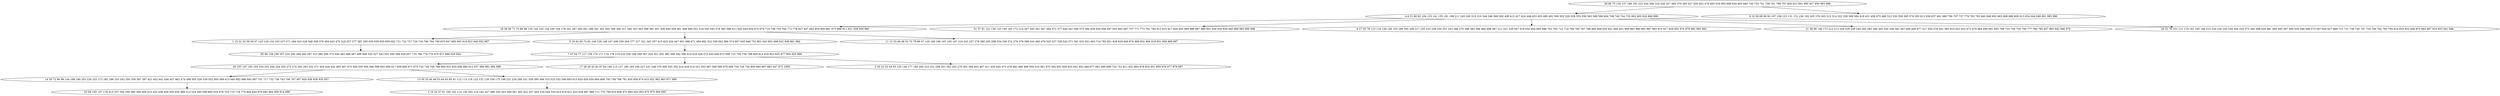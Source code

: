 digraph true_tree {
	"0" -> "1"
	"1" -> "2"
	"2" -> "3"
	"2" -> "4"
	"1" -> "5"
	"4" -> "6"
	"6" -> "7"
	"6" -> "8"
	"3" -> "9"
	"1" -> "10"
	"7" -> "11"
	"6" -> "12"
	"7" -> "13"
	"2" -> "14"
	"0" -> "15"
	"1" -> "16"
	"13" -> "17"
	"11" -> "18"
	"1" -> "19"
	"0" [label="39 66 75 130 157 188 191 223 244 306 318 326 327 365 370 405 427 435 452 479 493 516 605 608 634 665 683 720 733 741 758 761 788 797 805 813 891 895 927 950 965 989"];
	"1" [label="4 6 31 80 92 104 133 141 155 181 199 211 245 260 310 316 344 346 369 382 408 412 417 424 448 453 455 490 491 500 502 520 528 533 536 563 588 598 604 708 740 744 753 802 803 824 869 896"];
	"2" [label="18 56 60 71 73 86 88 135 142 152 154 160 164 179 241 267 280 281 289 291 301 302 308 309 311 340 353 363 389 391 401 436 449 459 461 469 494 501 518 540 545 578 582 586 611 642 644 654 670 674 719 738 755 764 772 778 827 837 842 854 856 861 873 898 911 921 939 956 960"];
	"3" [label="1 15 22 34 58 59 67 124 128 134 163 237 271 284 323 328 348 358 379 404 443 470 519 557 577 587 595 635 639 655 659 692 721 722 727 729 734 786 794 799 833 847 885 905 916 923 945 952 967"];
	"4" [label="5 19 42 65 74 82 106 126 148 167 208 256 264 277 317 321 345 357 415 423 434 447 451 466 471 484 492 522 559 562 566 574 607 645 648 752 801 843 853 908 932 938 961 964"];
	"5" [label="51 57 81 121 136 143 145 162 172 214 297 320 341 347 364 372 377 444 541 546 575 584 629 630 646 647 653 662 687 757 771 773 781 784 812 815 817 820 855 884 886 887 899 901 924 930 936 940 968 983 990 998"];
	"6" [label="7 47 54 77 117 158 170 171 174 176 219 225 238 249 299 307 324 351 355 385 388 392 396 410 418 428 572 643 649 673 696 725 756 759 798 809 814 818 823 825 877 904 925 969"];
	"7" [label="45 103 147 183 193 194 201 206 254 255 273 274 292 293 332 371 425 426 442 465 467 473 506 550 564 590 596 602 606 617 658 666 671 675 742 749 765 796 806 831 834 836 880 912 937 980 981 984 986"];
	"8" [label="17 28 29 43 62 87 94 109 115 127 180 185 196 227 231 248 270 300 325 352 414 429 514 521 553 567 569 580 678 694 704 728 730 850 860 867 882 947 972 1000"];
	"9" [label="95 96 138 190 207 224 246 269 285 287 315 360 366 375 440 483 488 497 499 508 525 527 543 551 556 594 638 657 710 766 774 776 870 871 890 928 954"];
	"10" [label="8 27 55 78 110 116 129 140 153 189 202 209 217 232 233 239 250 251 253 266 275 288 383 386 460 468 487 511 531 535 547 619 632 656 685 698 702 705 712 714 769 785 787 789 800 808 835 841 845 851 859 862 866 881 897 903 915 917 929 955 974 979 982 985 992"];
	"11" [label="14 50 72 84 98 144 168 184 203 226 252 272 282 296 333 342 350 359 387 397 421 432 441 456 457 462 474 498 505 526 539 552 560 589 613 640 682 686 693 697 701 717 732 736 743 746 767 807 826 839 926 935 957"];
	"12" [label="3 20 23 32 44 63 125 149 177 182 200 210 222 258 261 262 263 279 361 394 402 407 411 430 445 472 478 482 489 496 504 510 561 570 592 601 609 625 641 652 660 677 681 689 699 724 751 811 832 864 878 920 951 959 976 977 978 987"];
	"13" [label="13 30 35 40 49 53 64 83 85 91 112 113 118 122 132 139 159 175 198 221 234 268 331 339 395 446 515 523 532 549 603 615 624 626 650 664 668 700 748 768 791 830 858 874 910 922 962 963 971 988"];
	"14" [label="11 12 33 46 48 52 70 79 89 97 120 169 186 187 195 197 216 243 257 278 290 295 298 334 336 374 376 378 399 416 463 476 503 537 538 542 571 591 631 651 663 716 782 821 828 829 849 876 889 902 906 918 931 958 966 997"];
	"15" [label="9 10 36 68 90 93 107 108 123 131 151 156 192 205 276 303 312 314 322 329 368 384 419 431 458 475 480 512 530 558 565 576 593 612 636 637 661 680 706 707 737 779 783 792 840 848 852 863 868 888 909 913 934 944 949 991 993 996"];
	"16" [label="21 38 99 146 173 212 213 228 229 236 240 265 283 294 305 335 338 362 367 400 406 477 517 554 579 581 583 610 622 633 672 679 684 690 691 695 709 723 726 735 750 777 780 795 857 865 942 946 970"];
	"17" [label="2 16 24 37 61 100 102 114 150 204 218 242 247 286 330 343 349 381 403 422 437 464 534 544 555 614 618 621 623 628 667 688 711 770 790 810 846 872 893 943 953 973 975 994 995"];
	"18" [label="25 69 105 137 178 313 337 354 356 380 390 409 413 433 438 439 450 454 486 513 524 585 599 600 616 676 703 715 718 775 804 844 879 892 894 900 914 999"];
	"19" [label="26 41 76 101 111 119 161 165 166 215 220 230 235 259 304 319 373 393 398 420 481 485 495 507 509 529 548 568 573 597 620 627 669 713 731 739 745 747 754 760 762 763 793 816 819 822 838 875 883 907 919 933 941 948"];
}
